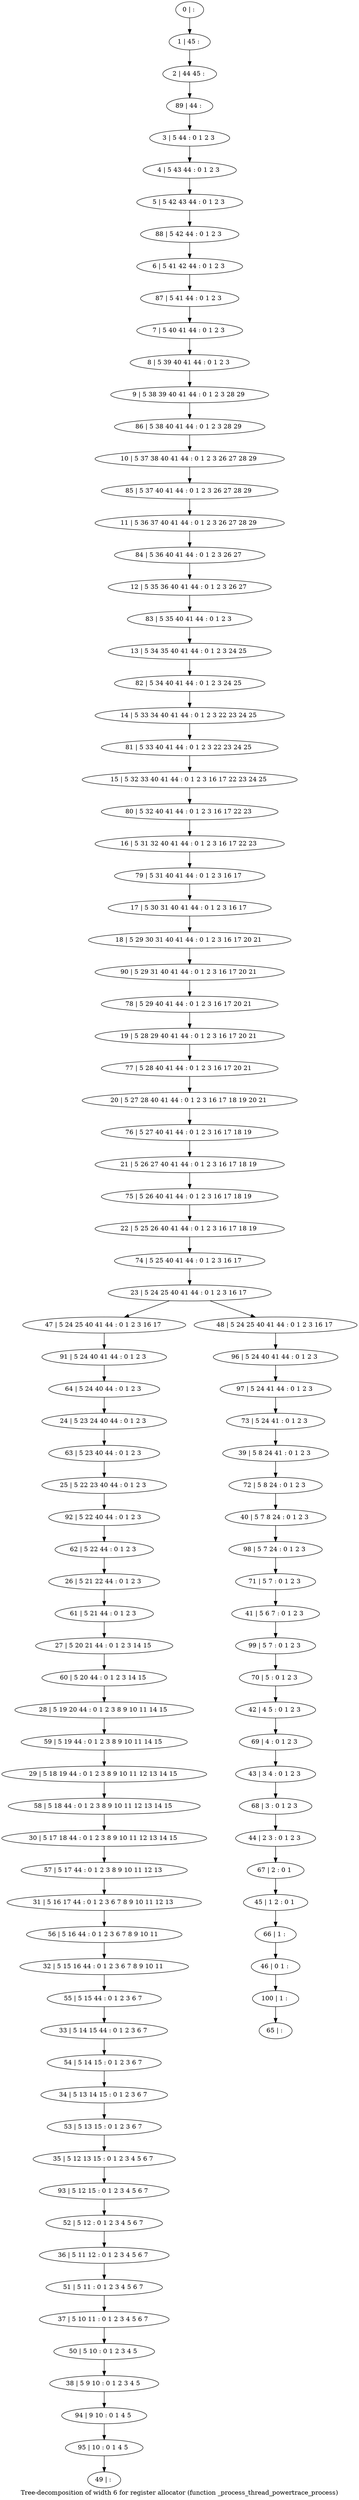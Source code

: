digraph G {
graph [label="Tree-decomposition of width 6 for register allocator (function _process_thread_powertrace_process)"]
0[label="0 | : "];
1[label="1 | 45 : "];
2[label="2 | 44 45 : "];
3[label="3 | 5 44 : 0 1 2 3 "];
4[label="4 | 5 43 44 : 0 1 2 3 "];
5[label="5 | 5 42 43 44 : 0 1 2 3 "];
6[label="6 | 5 41 42 44 : 0 1 2 3 "];
7[label="7 | 5 40 41 44 : 0 1 2 3 "];
8[label="8 | 5 39 40 41 44 : 0 1 2 3 "];
9[label="9 | 5 38 39 40 41 44 : 0 1 2 3 28 29 "];
10[label="10 | 5 37 38 40 41 44 : 0 1 2 3 26 27 28 29 "];
11[label="11 | 5 36 37 40 41 44 : 0 1 2 3 26 27 28 29 "];
12[label="12 | 5 35 36 40 41 44 : 0 1 2 3 26 27 "];
13[label="13 | 5 34 35 40 41 44 : 0 1 2 3 24 25 "];
14[label="14 | 5 33 34 40 41 44 : 0 1 2 3 22 23 24 25 "];
15[label="15 | 5 32 33 40 41 44 : 0 1 2 3 16 17 22 23 24 25 "];
16[label="16 | 5 31 32 40 41 44 : 0 1 2 3 16 17 22 23 "];
17[label="17 | 5 30 31 40 41 44 : 0 1 2 3 16 17 "];
18[label="18 | 5 29 30 31 40 41 44 : 0 1 2 3 16 17 20 21 "];
19[label="19 | 5 28 29 40 41 44 : 0 1 2 3 16 17 20 21 "];
20[label="20 | 5 27 28 40 41 44 : 0 1 2 3 16 17 18 19 20 21 "];
21[label="21 | 5 26 27 40 41 44 : 0 1 2 3 16 17 18 19 "];
22[label="22 | 5 25 26 40 41 44 : 0 1 2 3 16 17 18 19 "];
23[label="23 | 5 24 25 40 41 44 : 0 1 2 3 16 17 "];
24[label="24 | 5 23 24 40 44 : 0 1 2 3 "];
25[label="25 | 5 22 23 40 44 : 0 1 2 3 "];
26[label="26 | 5 21 22 44 : 0 1 2 3 "];
27[label="27 | 5 20 21 44 : 0 1 2 3 14 15 "];
28[label="28 | 5 19 20 44 : 0 1 2 3 8 9 10 11 14 15 "];
29[label="29 | 5 18 19 44 : 0 1 2 3 8 9 10 11 12 13 14 15 "];
30[label="30 | 5 17 18 44 : 0 1 2 3 8 9 10 11 12 13 14 15 "];
31[label="31 | 5 16 17 44 : 0 1 2 3 6 7 8 9 10 11 12 13 "];
32[label="32 | 5 15 16 44 : 0 1 2 3 6 7 8 9 10 11 "];
33[label="33 | 5 14 15 44 : 0 1 2 3 6 7 "];
34[label="34 | 5 13 14 15 : 0 1 2 3 6 7 "];
35[label="35 | 5 12 13 15 : 0 1 2 3 4 5 6 7 "];
36[label="36 | 5 11 12 : 0 1 2 3 4 5 6 7 "];
37[label="37 | 5 10 11 : 0 1 2 3 4 5 6 7 "];
38[label="38 | 5 9 10 : 0 1 2 3 4 5 "];
39[label="39 | 5 8 24 41 : 0 1 2 3 "];
40[label="40 | 5 7 8 24 : 0 1 2 3 "];
41[label="41 | 5 6 7 : 0 1 2 3 "];
42[label="42 | 4 5 : 0 1 2 3 "];
43[label="43 | 3 4 : 0 1 2 3 "];
44[label="44 | 2 3 : 0 1 2 3 "];
45[label="45 | 1 2 : 0 1 "];
46[label="46 | 0 1 : "];
47[label="47 | 5 24 25 40 41 44 : 0 1 2 3 16 17 "];
48[label="48 | 5 24 25 40 41 44 : 0 1 2 3 16 17 "];
49[label="49 | : "];
50[label="50 | 5 10 : 0 1 2 3 4 5 "];
51[label="51 | 5 11 : 0 1 2 3 4 5 6 7 "];
52[label="52 | 5 12 : 0 1 2 3 4 5 6 7 "];
53[label="53 | 5 13 15 : 0 1 2 3 6 7 "];
54[label="54 | 5 14 15 : 0 1 2 3 6 7 "];
55[label="55 | 5 15 44 : 0 1 2 3 6 7 "];
56[label="56 | 5 16 44 : 0 1 2 3 6 7 8 9 10 11 "];
57[label="57 | 5 17 44 : 0 1 2 3 8 9 10 11 12 13 "];
58[label="58 | 5 18 44 : 0 1 2 3 8 9 10 11 12 13 14 15 "];
59[label="59 | 5 19 44 : 0 1 2 3 8 9 10 11 14 15 "];
60[label="60 | 5 20 44 : 0 1 2 3 14 15 "];
61[label="61 | 5 21 44 : 0 1 2 3 "];
62[label="62 | 5 22 44 : 0 1 2 3 "];
63[label="63 | 5 23 40 44 : 0 1 2 3 "];
64[label="64 | 5 24 40 44 : 0 1 2 3 "];
65[label="65 | : "];
66[label="66 | 1 : "];
67[label="67 | 2 : 0 1 "];
68[label="68 | 3 : 0 1 2 3 "];
69[label="69 | 4 : 0 1 2 3 "];
70[label="70 | 5 : 0 1 2 3 "];
71[label="71 | 5 7 : 0 1 2 3 "];
72[label="72 | 5 8 24 : 0 1 2 3 "];
73[label="73 | 5 24 41 : 0 1 2 3 "];
74[label="74 | 5 25 40 41 44 : 0 1 2 3 16 17 "];
75[label="75 | 5 26 40 41 44 : 0 1 2 3 16 17 18 19 "];
76[label="76 | 5 27 40 41 44 : 0 1 2 3 16 17 18 19 "];
77[label="77 | 5 28 40 41 44 : 0 1 2 3 16 17 20 21 "];
78[label="78 | 5 29 40 41 44 : 0 1 2 3 16 17 20 21 "];
79[label="79 | 5 31 40 41 44 : 0 1 2 3 16 17 "];
80[label="80 | 5 32 40 41 44 : 0 1 2 3 16 17 22 23 "];
81[label="81 | 5 33 40 41 44 : 0 1 2 3 22 23 24 25 "];
82[label="82 | 5 34 40 41 44 : 0 1 2 3 24 25 "];
83[label="83 | 5 35 40 41 44 : 0 1 2 3 "];
84[label="84 | 5 36 40 41 44 : 0 1 2 3 26 27 "];
85[label="85 | 5 37 40 41 44 : 0 1 2 3 26 27 28 29 "];
86[label="86 | 5 38 40 41 44 : 0 1 2 3 28 29 "];
87[label="87 | 5 41 44 : 0 1 2 3 "];
88[label="88 | 5 42 44 : 0 1 2 3 "];
89[label="89 | 44 : "];
90[label="90 | 5 29 31 40 41 44 : 0 1 2 3 16 17 20 21 "];
91[label="91 | 5 24 40 41 44 : 0 1 2 3 "];
92[label="92 | 5 22 40 44 : 0 1 2 3 "];
93[label="93 | 5 12 15 : 0 1 2 3 4 5 6 7 "];
94[label="94 | 9 10 : 0 1 4 5 "];
95[label="95 | 10 : 0 1 4 5 "];
96[label="96 | 5 24 40 41 44 : 0 1 2 3 "];
97[label="97 | 5 24 41 44 : 0 1 2 3 "];
98[label="98 | 5 7 24 : 0 1 2 3 "];
99[label="99 | 5 7 : 0 1 2 3 "];
100[label="100 | 1 : "];
0->1 ;
1->2 ;
3->4 ;
4->5 ;
7->8 ;
8->9 ;
17->18 ;
23->47 ;
23->48 ;
50->38 ;
37->50 ;
51->37 ;
36->51 ;
52->36 ;
53->35 ;
34->53 ;
54->34 ;
33->54 ;
55->33 ;
32->55 ;
56->32 ;
31->56 ;
57->31 ;
30->57 ;
58->30 ;
29->58 ;
59->29 ;
28->59 ;
60->28 ;
27->60 ;
61->27 ;
26->61 ;
62->26 ;
63->25 ;
24->63 ;
64->24 ;
66->46 ;
45->66 ;
67->45 ;
44->67 ;
68->44 ;
43->68 ;
69->43 ;
42->69 ;
70->42 ;
71->41 ;
72->40 ;
39->72 ;
73->39 ;
74->23 ;
22->74 ;
75->22 ;
21->75 ;
76->21 ;
20->76 ;
77->20 ;
19->77 ;
78->19 ;
79->17 ;
16->79 ;
80->16 ;
15->80 ;
81->15 ;
14->81 ;
82->14 ;
13->82 ;
83->13 ;
12->83 ;
84->12 ;
11->84 ;
85->11 ;
10->85 ;
86->10 ;
9->86 ;
87->7 ;
6->87 ;
88->6 ;
5->88 ;
89->3 ;
2->89 ;
90->78 ;
18->90 ;
91->64 ;
47->91 ;
92->62 ;
25->92 ;
93->52 ;
35->93 ;
38->94 ;
95->49 ;
94->95 ;
48->96 ;
97->73 ;
96->97 ;
98->71 ;
40->98 ;
99->70 ;
41->99 ;
100->65 ;
46->100 ;
}
